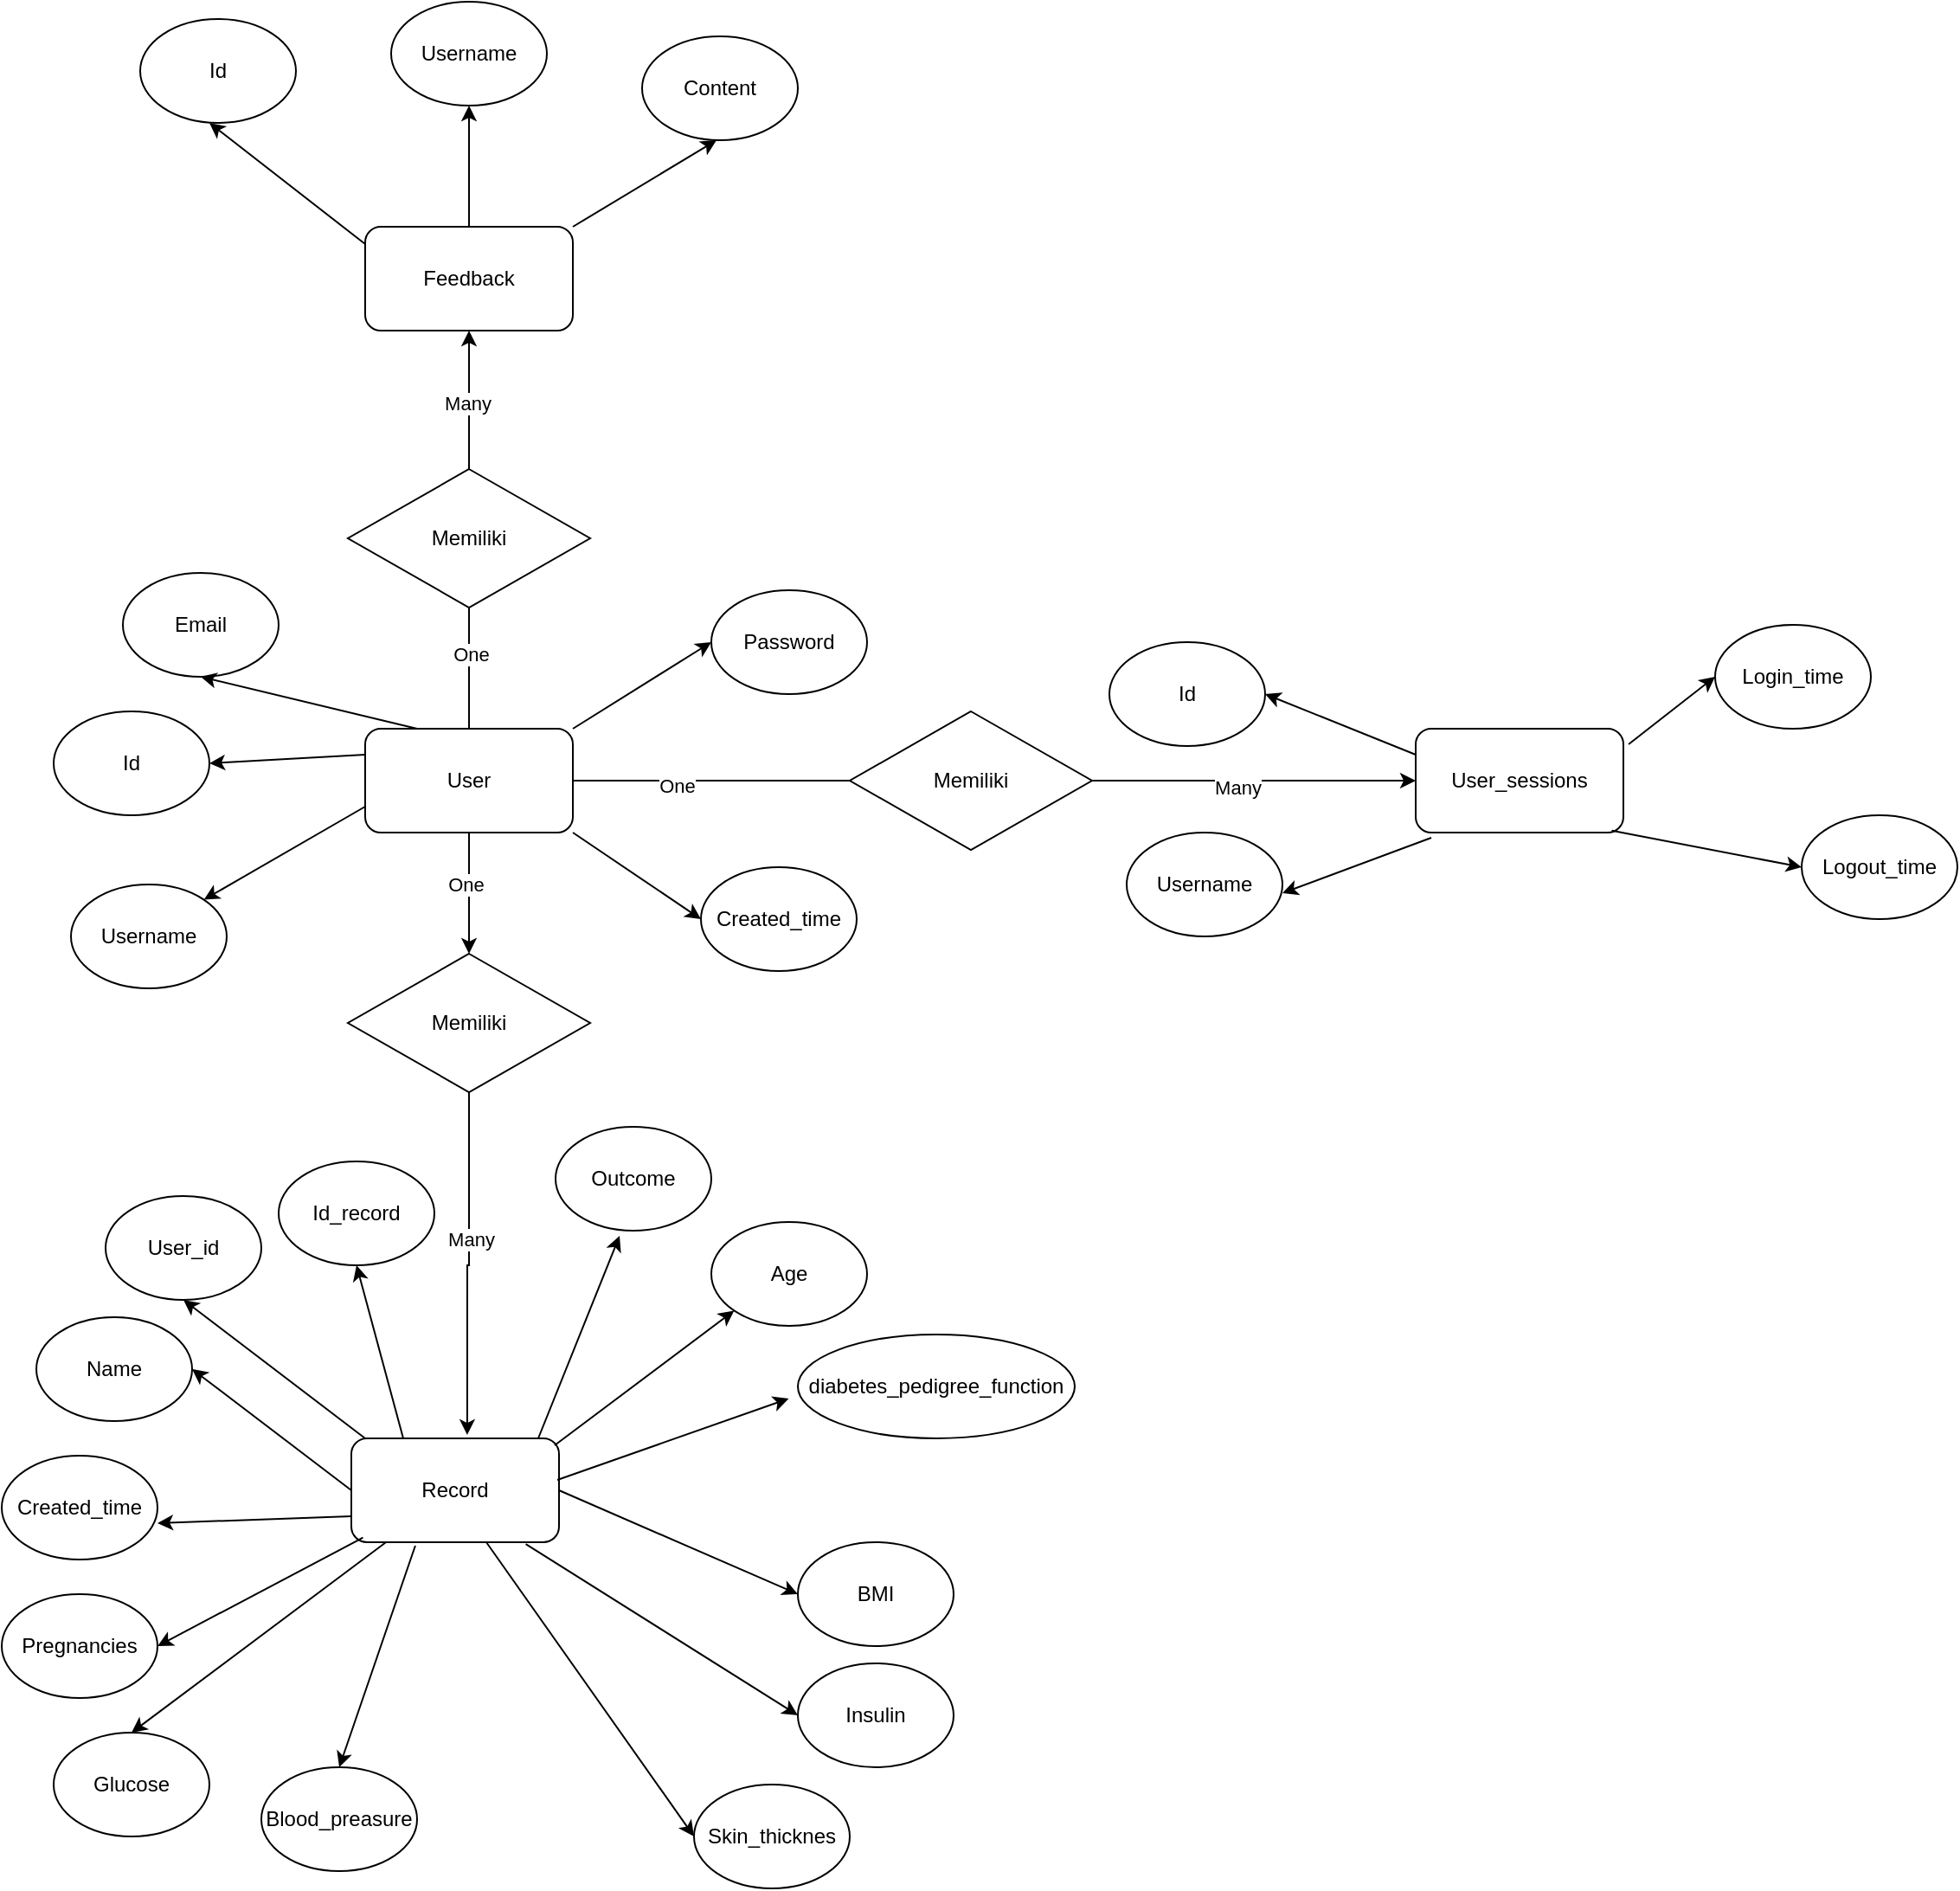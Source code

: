 <mxfile version="24.8.8">
  <diagram name="Halaman-1" id="yCeZIf33RuvgnnRn0OOJ">
    <mxGraphModel dx="1257" dy="1841" grid="1" gridSize="10" guides="1" tooltips="1" connect="1" arrows="1" fold="1" page="1" pageScale="1" pageWidth="827" pageHeight="1169" math="0" shadow="0">
      <root>
        <mxCell id="0" />
        <mxCell id="1" parent="0" />
        <mxCell id="eAqW4qceoCShrAzxz8Au-52" style="edgeStyle=orthogonalEdgeStyle;rounded=0;orthogonalLoop=1;jettySize=auto;html=1;" edge="1" parent="1" source="2QcQP3i8J23QkG2XGEO6-3" target="eAqW4qceoCShrAzxz8Au-51">
          <mxGeometry relative="1" as="geometry" />
        </mxCell>
        <mxCell id="eAqW4qceoCShrAzxz8Au-54" value="One" style="edgeLabel;html=1;align=center;verticalAlign=middle;resizable=0;points=[];" vertex="1" connectable="0" parent="eAqW4qceoCShrAzxz8Au-52">
          <mxGeometry x="-0.143" y="-2" relative="1" as="geometry">
            <mxPoint as="offset" />
          </mxGeometry>
        </mxCell>
        <mxCell id="eAqW4qceoCShrAzxz8Au-56" style="edgeStyle=orthogonalEdgeStyle;rounded=0;orthogonalLoop=1;jettySize=auto;html=1;entryX=0;entryY=0.5;entryDx=0;entryDy=0;" edge="1" parent="1" source="2QcQP3i8J23QkG2XGEO6-3" target="eAqW4qceoCShrAzxz8Au-32">
          <mxGeometry relative="1" as="geometry" />
        </mxCell>
        <mxCell id="eAqW4qceoCShrAzxz8Au-58" value="One" style="edgeLabel;html=1;align=center;verticalAlign=middle;resizable=0;points=[];" vertex="1" connectable="0" parent="eAqW4qceoCShrAzxz8Au-56">
          <mxGeometry x="-0.753" y="-3" relative="1" as="geometry">
            <mxPoint as="offset" />
          </mxGeometry>
        </mxCell>
        <mxCell id="eAqW4qceoCShrAzxz8Au-59" value="Many" style="edgeLabel;html=1;align=center;verticalAlign=middle;resizable=0;points=[];" vertex="1" connectable="0" parent="eAqW4qceoCShrAzxz8Au-56">
          <mxGeometry x="0.575" y="-4" relative="1" as="geometry">
            <mxPoint as="offset" />
          </mxGeometry>
        </mxCell>
        <mxCell id="eAqW4qceoCShrAzxz8Au-61" style="edgeStyle=orthogonalEdgeStyle;rounded=0;orthogonalLoop=1;jettySize=auto;html=1;" edge="1" parent="1" source="2QcQP3i8J23QkG2XGEO6-3" target="eAqW4qceoCShrAzxz8Au-41">
          <mxGeometry relative="1" as="geometry" />
        </mxCell>
        <mxCell id="eAqW4qceoCShrAzxz8Au-62" value="One" style="edgeLabel;html=1;align=center;verticalAlign=middle;resizable=0;points=[];" vertex="1" connectable="0" parent="eAqW4qceoCShrAzxz8Au-61">
          <mxGeometry x="-0.626" y="-1" relative="1" as="geometry">
            <mxPoint as="offset" />
          </mxGeometry>
        </mxCell>
        <mxCell id="eAqW4qceoCShrAzxz8Au-63" value="Many" style="edgeLabel;html=1;align=center;verticalAlign=middle;resizable=0;points=[];" vertex="1" connectable="0" parent="eAqW4qceoCShrAzxz8Au-61">
          <mxGeometry x="0.635" y="1" relative="1" as="geometry">
            <mxPoint as="offset" />
          </mxGeometry>
        </mxCell>
        <mxCell id="2QcQP3i8J23QkG2XGEO6-3" value="User" style="rounded=1;whiteSpace=wrap;html=1;" parent="1" vertex="1">
          <mxGeometry x="220" y="230" width="120" height="60" as="geometry" />
        </mxCell>
        <mxCell id="2QcQP3i8J23QkG2XGEO6-4" value="Id" style="ellipse;whiteSpace=wrap;html=1;" parent="1" vertex="1">
          <mxGeometry x="40" y="220" width="90" height="60" as="geometry" />
        </mxCell>
        <mxCell id="2QcQP3i8J23QkG2XGEO6-5" value="Username" style="ellipse;whiteSpace=wrap;html=1;" parent="1" vertex="1">
          <mxGeometry x="50" y="320" width="90" height="60" as="geometry" />
        </mxCell>
        <mxCell id="2QcQP3i8J23QkG2XGEO6-6" value="Password" style="ellipse;whiteSpace=wrap;html=1;" parent="1" vertex="1">
          <mxGeometry x="420" y="150" width="90" height="60" as="geometry" />
        </mxCell>
        <mxCell id="2QcQP3i8J23QkG2XGEO6-7" value="Email" style="ellipse;whiteSpace=wrap;html=1;" parent="1" vertex="1">
          <mxGeometry x="80" y="140" width="90" height="60" as="geometry" />
        </mxCell>
        <mxCell id="2QcQP3i8J23QkG2XGEO6-11" value="" style="endArrow=classic;html=1;rounded=0;entryX=0;entryY=0.5;entryDx=0;entryDy=0;exitX=1;exitY=0;exitDx=0;exitDy=0;" parent="1" source="2QcQP3i8J23QkG2XGEO6-3" target="2QcQP3i8J23QkG2XGEO6-6" edge="1">
          <mxGeometry width="50" height="50" relative="1" as="geometry">
            <mxPoint x="350" y="230" as="sourcePoint" />
            <mxPoint x="440" y="310" as="targetPoint" />
          </mxGeometry>
        </mxCell>
        <mxCell id="2QcQP3i8J23QkG2XGEO6-12" value="" style="endArrow=classic;html=1;rounded=0;exitX=0.25;exitY=0;exitDx=0;exitDy=0;entryX=0.5;entryY=1;entryDx=0;entryDy=0;" parent="1" source="2QcQP3i8J23QkG2XGEO6-3" edge="1" target="2QcQP3i8J23QkG2XGEO6-7">
          <mxGeometry width="50" height="50" relative="1" as="geometry">
            <mxPoint x="184.5" y="240" as="sourcePoint" />
            <mxPoint x="184.5" y="170" as="targetPoint" />
          </mxGeometry>
        </mxCell>
        <mxCell id="2QcQP3i8J23QkG2XGEO6-13" value="" style="endArrow=classic;html=1;rounded=0;exitX=0;exitY=0.25;exitDx=0;exitDy=0;entryX=1;entryY=0.5;entryDx=0;entryDy=0;" parent="1" source="2QcQP3i8J23QkG2XGEO6-3" edge="1" target="2QcQP3i8J23QkG2XGEO6-4">
          <mxGeometry width="50" height="50" relative="1" as="geometry">
            <mxPoint x="215.5" y="280" as="sourcePoint" />
            <mxPoint x="150" y="220" as="targetPoint" />
          </mxGeometry>
        </mxCell>
        <mxCell id="2QcQP3i8J23QkG2XGEO6-14" value="" style="endArrow=classic;html=1;rounded=0;exitX=0;exitY=0.75;exitDx=0;exitDy=0;entryX=1;entryY=0;entryDx=0;entryDy=0;" parent="1" source="2QcQP3i8J23QkG2XGEO6-3" edge="1" target="2QcQP3i8J23QkG2XGEO6-5">
          <mxGeometry width="50" height="50" relative="1" as="geometry">
            <mxPoint x="210" y="330" as="sourcePoint" />
            <mxPoint x="140" y="305" as="targetPoint" />
          </mxGeometry>
        </mxCell>
        <mxCell id="eAqW4qceoCShrAzxz8Au-1" value="Created_time" style="ellipse;whiteSpace=wrap;html=1;" vertex="1" parent="1">
          <mxGeometry x="414" y="310" width="90" height="60" as="geometry" />
        </mxCell>
        <mxCell id="eAqW4qceoCShrAzxz8Au-2" value="" style="endArrow=classic;html=1;rounded=0;exitX=1;exitY=1;exitDx=0;exitDy=0;entryX=0;entryY=0.5;entryDx=0;entryDy=0;" edge="1" parent="1" source="2QcQP3i8J23QkG2XGEO6-3" target="eAqW4qceoCShrAzxz8Au-1">
          <mxGeometry width="50" height="50" relative="1" as="geometry">
            <mxPoint x="340" y="260" as="sourcePoint" />
            <mxPoint x="430" y="250" as="targetPoint" />
          </mxGeometry>
        </mxCell>
        <mxCell id="eAqW4qceoCShrAzxz8Au-4" value="Record" style="rounded=1;whiteSpace=wrap;html=1;" vertex="1" parent="1">
          <mxGeometry x="212" y="640" width="120" height="60" as="geometry" />
        </mxCell>
        <mxCell id="eAqW4qceoCShrAzxz8Au-5" value="Glucose" style="ellipse;whiteSpace=wrap;html=1;" vertex="1" parent="1">
          <mxGeometry x="40" y="810" width="90" height="60" as="geometry" />
        </mxCell>
        <mxCell id="eAqW4qceoCShrAzxz8Au-6" value="Blood_preasure" style="ellipse;whiteSpace=wrap;html=1;" vertex="1" parent="1">
          <mxGeometry x="160" y="830" width="90" height="60" as="geometry" />
        </mxCell>
        <mxCell id="eAqW4qceoCShrAzxz8Au-7" value="Pregnancies" style="ellipse;whiteSpace=wrap;html=1;" vertex="1" parent="1">
          <mxGeometry x="10" y="730" width="90" height="60" as="geometry" />
        </mxCell>
        <mxCell id="eAqW4qceoCShrAzxz8Au-8" value="Created_time" style="ellipse;whiteSpace=wrap;html=1;" vertex="1" parent="1">
          <mxGeometry x="10" y="650" width="90" height="60" as="geometry" />
        </mxCell>
        <mxCell id="eAqW4qceoCShrAzxz8Au-9" value="Name" style="ellipse;whiteSpace=wrap;html=1;" vertex="1" parent="1">
          <mxGeometry x="30" y="570" width="90" height="60" as="geometry" />
        </mxCell>
        <mxCell id="eAqW4qceoCShrAzxz8Au-10" value="User_id" style="ellipse;whiteSpace=wrap;html=1;" vertex="1" parent="1">
          <mxGeometry x="70" y="500" width="90" height="60" as="geometry" />
        </mxCell>
        <mxCell id="eAqW4qceoCShrAzxz8Au-11" value="Id_record" style="ellipse;whiteSpace=wrap;html=1;" vertex="1" parent="1">
          <mxGeometry x="170" y="480" width="90" height="60" as="geometry" />
        </mxCell>
        <mxCell id="eAqW4qceoCShrAzxz8Au-12" value="" style="endArrow=classic;html=1;rounded=0;exitX=0.25;exitY=0;exitDx=0;exitDy=0;entryX=0.5;entryY=1;entryDx=0;entryDy=0;" edge="1" parent="1" source="eAqW4qceoCShrAzxz8Au-4" target="eAqW4qceoCShrAzxz8Au-11">
          <mxGeometry width="50" height="50" relative="1" as="geometry">
            <mxPoint x="330" y="520" as="sourcePoint" />
            <mxPoint x="230" y="540" as="targetPoint" />
          </mxGeometry>
        </mxCell>
        <mxCell id="eAqW4qceoCShrAzxz8Au-13" value="" style="endArrow=classic;html=1;rounded=0;exitX=0.25;exitY=0;exitDx=0;exitDy=0;entryX=0.5;entryY=1;entryDx=0;entryDy=0;" edge="1" parent="1" target="eAqW4qceoCShrAzxz8Au-10">
          <mxGeometry width="50" height="50" relative="1" as="geometry">
            <mxPoint x="220" y="640" as="sourcePoint" />
            <mxPoint x="210" y="540" as="targetPoint" />
          </mxGeometry>
        </mxCell>
        <mxCell id="eAqW4qceoCShrAzxz8Au-14" value="" style="endArrow=classic;html=1;rounded=0;exitX=0;exitY=0.5;exitDx=0;exitDy=0;entryX=1;entryY=0.5;entryDx=0;entryDy=0;" edge="1" parent="1" source="eAqW4qceoCShrAzxz8Au-4" target="eAqW4qceoCShrAzxz8Au-9">
          <mxGeometry width="50" height="50" relative="1" as="geometry">
            <mxPoint x="205" y="680" as="sourcePoint" />
            <mxPoint x="120" y="600" as="targetPoint" />
          </mxGeometry>
        </mxCell>
        <mxCell id="eAqW4qceoCShrAzxz8Au-16" value="" style="endArrow=classic;html=1;rounded=0;exitX=0;exitY=0.75;exitDx=0;exitDy=0;entryX=1;entryY=0.65;entryDx=0;entryDy=0;entryPerimeter=0;" edge="1" parent="1" source="eAqW4qceoCShrAzxz8Au-4" target="eAqW4qceoCShrAzxz8Au-8">
          <mxGeometry width="50" height="50" relative="1" as="geometry">
            <mxPoint x="200" y="715" as="sourcePoint" />
            <mxPoint x="110" y="645" as="targetPoint" />
          </mxGeometry>
        </mxCell>
        <mxCell id="eAqW4qceoCShrAzxz8Au-17" value="" style="endArrow=classic;html=1;rounded=0;exitX=0.056;exitY=0.956;exitDx=0;exitDy=0;entryX=1;entryY=0.5;entryDx=0;entryDy=0;exitPerimeter=0;" edge="1" parent="1" source="eAqW4qceoCShrAzxz8Au-4" target="eAqW4qceoCShrAzxz8Au-7">
          <mxGeometry width="50" height="50" relative="1" as="geometry">
            <mxPoint x="220" y="695" as="sourcePoint" />
            <mxPoint x="110" y="699" as="targetPoint" />
          </mxGeometry>
        </mxCell>
        <mxCell id="eAqW4qceoCShrAzxz8Au-18" value="" style="endArrow=classic;html=1;rounded=0;exitX=0.167;exitY=1;exitDx=0;exitDy=0;entryX=0.5;entryY=0;entryDx=0;entryDy=0;exitPerimeter=0;" edge="1" parent="1" source="eAqW4qceoCShrAzxz8Au-4" target="eAqW4qceoCShrAzxz8Au-5">
          <mxGeometry width="50" height="50" relative="1" as="geometry">
            <mxPoint x="230" y="705" as="sourcePoint" />
            <mxPoint x="110" y="770" as="targetPoint" />
          </mxGeometry>
        </mxCell>
        <mxCell id="eAqW4qceoCShrAzxz8Au-19" value="" style="endArrow=classic;html=1;rounded=0;exitX=0.308;exitY=1.033;exitDx=0;exitDy=0;entryX=0.5;entryY=0;entryDx=0;entryDy=0;exitPerimeter=0;" edge="1" parent="1" source="eAqW4qceoCShrAzxz8Au-4" target="eAqW4qceoCShrAzxz8Au-6">
          <mxGeometry width="50" height="50" relative="1" as="geometry">
            <mxPoint x="240" y="715" as="sourcePoint" />
            <mxPoint x="95" y="820" as="targetPoint" />
          </mxGeometry>
        </mxCell>
        <mxCell id="eAqW4qceoCShrAzxz8Au-20" value="Skin_thicknes" style="ellipse;whiteSpace=wrap;html=1;" vertex="1" parent="1">
          <mxGeometry x="410" y="840" width="90" height="60" as="geometry" />
        </mxCell>
        <mxCell id="eAqW4qceoCShrAzxz8Au-21" value="Insulin" style="ellipse;whiteSpace=wrap;html=1;" vertex="1" parent="1">
          <mxGeometry x="470" y="770" width="90" height="60" as="geometry" />
        </mxCell>
        <mxCell id="eAqW4qceoCShrAzxz8Au-22" value="BMI" style="ellipse;whiteSpace=wrap;html=1;" vertex="1" parent="1">
          <mxGeometry x="470" y="700" width="90" height="60" as="geometry" />
        </mxCell>
        <mxCell id="eAqW4qceoCShrAzxz8Au-23" value="diabetes_pedigree_function" style="ellipse;whiteSpace=wrap;html=1;" vertex="1" parent="1">
          <mxGeometry x="470" y="580" width="160" height="60" as="geometry" />
        </mxCell>
        <mxCell id="eAqW4qceoCShrAzxz8Au-24" value="Age" style="ellipse;whiteSpace=wrap;html=1;" vertex="1" parent="1">
          <mxGeometry x="420" y="515" width="90" height="60" as="geometry" />
        </mxCell>
        <mxCell id="eAqW4qceoCShrAzxz8Au-25" value="Outcome" style="ellipse;whiteSpace=wrap;html=1;" vertex="1" parent="1">
          <mxGeometry x="330" y="460" width="90" height="60" as="geometry" />
        </mxCell>
        <mxCell id="eAqW4qceoCShrAzxz8Au-26" value="" style="endArrow=classic;html=1;rounded=0;exitX=0.25;exitY=0;exitDx=0;exitDy=0;entryX=0.411;entryY=1.05;entryDx=0;entryDy=0;entryPerimeter=0;" edge="1" parent="1" target="eAqW4qceoCShrAzxz8Au-25">
          <mxGeometry width="50" height="50" relative="1" as="geometry">
            <mxPoint x="320" y="640" as="sourcePoint" />
            <mxPoint x="310" y="540" as="targetPoint" />
          </mxGeometry>
        </mxCell>
        <mxCell id="eAqW4qceoCShrAzxz8Au-27" value="" style="endArrow=classic;html=1;rounded=0;exitX=0.979;exitY=0.067;exitDx=0;exitDy=0;entryX=0;entryY=1;entryDx=0;entryDy=0;exitPerimeter=0;" edge="1" parent="1" source="eAqW4qceoCShrAzxz8Au-4" target="eAqW4qceoCShrAzxz8Au-24">
          <mxGeometry width="50" height="50" relative="1" as="geometry">
            <mxPoint x="330" y="650" as="sourcePoint" />
            <mxPoint x="377" y="533" as="targetPoint" />
          </mxGeometry>
        </mxCell>
        <mxCell id="eAqW4qceoCShrAzxz8Au-28" value="" style="endArrow=classic;html=1;rounded=0;exitX=0.992;exitY=0.4;exitDx=0;exitDy=0;entryX=-0.033;entryY=0.617;entryDx=0;entryDy=0;entryPerimeter=0;exitPerimeter=0;" edge="1" parent="1" source="eAqW4qceoCShrAzxz8Au-4" target="eAqW4qceoCShrAzxz8Au-23">
          <mxGeometry width="50" height="50" relative="1" as="geometry">
            <mxPoint x="340" y="660" as="sourcePoint" />
            <mxPoint x="443" y="576" as="targetPoint" />
          </mxGeometry>
        </mxCell>
        <mxCell id="eAqW4qceoCShrAzxz8Au-29" value="" style="endArrow=classic;html=1;rounded=0;exitX=1;exitY=0.5;exitDx=0;exitDy=0;entryX=0;entryY=0.5;entryDx=0;entryDy=0;" edge="1" parent="1" source="eAqW4qceoCShrAzxz8Au-4" target="eAqW4qceoCShrAzxz8Au-22">
          <mxGeometry width="50" height="50" relative="1" as="geometry">
            <mxPoint x="350" y="670" as="sourcePoint" />
            <mxPoint x="477" y="627" as="targetPoint" />
          </mxGeometry>
        </mxCell>
        <mxCell id="eAqW4qceoCShrAzxz8Au-30" value="" style="endArrow=classic;html=1;rounded=0;exitX=0.84;exitY=1.017;exitDx=0;exitDy=0;entryX=0;entryY=0.5;entryDx=0;entryDy=0;exitPerimeter=0;" edge="1" parent="1" source="eAqW4qceoCShrAzxz8Au-4" target="eAqW4qceoCShrAzxz8Au-21">
          <mxGeometry width="50" height="50" relative="1" as="geometry">
            <mxPoint x="330" y="700" as="sourcePoint" />
            <mxPoint x="450" y="760" as="targetPoint" />
          </mxGeometry>
        </mxCell>
        <mxCell id="eAqW4qceoCShrAzxz8Au-31" value="" style="endArrow=classic;html=1;rounded=0;exitX=0.25;exitY=0;exitDx=0;exitDy=0;entryX=0;entryY=0.5;entryDx=0;entryDy=0;" edge="1" parent="1" target="eAqW4qceoCShrAzxz8Au-20">
          <mxGeometry width="50" height="50" relative="1" as="geometry">
            <mxPoint x="290" y="700" as="sourcePoint" />
            <mxPoint x="430" y="800" as="targetPoint" />
          </mxGeometry>
        </mxCell>
        <mxCell id="eAqW4qceoCShrAzxz8Au-32" value="User_sessions" style="rounded=1;whiteSpace=wrap;html=1;" vertex="1" parent="1">
          <mxGeometry x="827" y="230" width="120" height="60" as="geometry" />
        </mxCell>
        <mxCell id="eAqW4qceoCShrAzxz8Au-33" value="Id" style="ellipse;whiteSpace=wrap;html=1;" vertex="1" parent="1">
          <mxGeometry x="650" y="180" width="90" height="60" as="geometry" />
        </mxCell>
        <mxCell id="eAqW4qceoCShrAzxz8Au-34" value="Username" style="ellipse;whiteSpace=wrap;html=1;" vertex="1" parent="1">
          <mxGeometry x="660" y="290" width="90" height="60" as="geometry" />
        </mxCell>
        <mxCell id="eAqW4qceoCShrAzxz8Au-35" value="Login_time" style="ellipse;whiteSpace=wrap;html=1;" vertex="1" parent="1">
          <mxGeometry x="1000" y="170" width="90" height="60" as="geometry" />
        </mxCell>
        <mxCell id="eAqW4qceoCShrAzxz8Au-36" value="Logout_time" style="ellipse;whiteSpace=wrap;html=1;" vertex="1" parent="1">
          <mxGeometry x="1050" y="280" width="90" height="60" as="geometry" />
        </mxCell>
        <mxCell id="eAqW4qceoCShrAzxz8Au-37" value="" style="endArrow=classic;html=1;rounded=0;entryX=1;entryY=0.5;entryDx=0;entryDy=0;exitX=0;exitY=0.25;exitDx=0;exitDy=0;" edge="1" parent="1" source="eAqW4qceoCShrAzxz8Au-32" target="eAqW4qceoCShrAzxz8Au-33">
          <mxGeometry width="50" height="50" relative="1" as="geometry">
            <mxPoint x="750" y="160" as="sourcePoint" />
            <mxPoint x="830" y="110" as="targetPoint" />
          </mxGeometry>
        </mxCell>
        <mxCell id="eAqW4qceoCShrAzxz8Au-38" value="" style="endArrow=classic;html=1;rounded=0;entryX=1;entryY=0.5;entryDx=0;entryDy=0;exitX=0.075;exitY=1.05;exitDx=0;exitDy=0;exitPerimeter=0;" edge="1" parent="1" source="eAqW4qceoCShrAzxz8Au-32">
          <mxGeometry width="50" height="50" relative="1" as="geometry">
            <mxPoint x="820" y="350" as="sourcePoint" />
            <mxPoint x="750" y="325" as="targetPoint" />
          </mxGeometry>
        </mxCell>
        <mxCell id="eAqW4qceoCShrAzxz8Au-39" value="" style="endArrow=classic;html=1;rounded=0;entryX=0;entryY=0.5;entryDx=0;entryDy=0;exitX=1.025;exitY=0.15;exitDx=0;exitDy=0;exitPerimeter=0;" edge="1" parent="1" source="eAqW4qceoCShrAzxz8Au-32" target="eAqW4qceoCShrAzxz8Au-35">
          <mxGeometry width="50" height="50" relative="1" as="geometry">
            <mxPoint x="940" y="170" as="sourcePoint" />
            <mxPoint x="870" y="145" as="targetPoint" />
          </mxGeometry>
        </mxCell>
        <mxCell id="eAqW4qceoCShrAzxz8Au-40" value="" style="endArrow=classic;html=1;rounded=0;entryX=0;entryY=0.5;entryDx=0;entryDy=0;exitX=0.944;exitY=0.981;exitDx=0;exitDy=0;exitPerimeter=0;" edge="1" parent="1" source="eAqW4qceoCShrAzxz8Au-32" target="eAqW4qceoCShrAzxz8Au-36">
          <mxGeometry width="50" height="50" relative="1" as="geometry">
            <mxPoint x="920" y="280" as="sourcePoint" />
            <mxPoint x="987" y="251" as="targetPoint" />
          </mxGeometry>
        </mxCell>
        <mxCell id="eAqW4qceoCShrAzxz8Au-41" value="Feedback" style="rounded=1;whiteSpace=wrap;html=1;" vertex="1" parent="1">
          <mxGeometry x="220" y="-60" width="120" height="60" as="geometry" />
        </mxCell>
        <mxCell id="eAqW4qceoCShrAzxz8Au-42" value="Id" style="ellipse;whiteSpace=wrap;html=1;" vertex="1" parent="1">
          <mxGeometry x="90" y="-180" width="90" height="60" as="geometry" />
        </mxCell>
        <mxCell id="eAqW4qceoCShrAzxz8Au-44" value="Content" style="ellipse;whiteSpace=wrap;html=1;" vertex="1" parent="1">
          <mxGeometry x="380" y="-170" width="90" height="60" as="geometry" />
        </mxCell>
        <mxCell id="eAqW4qceoCShrAzxz8Au-45" value="Username" style="ellipse;whiteSpace=wrap;html=1;" vertex="1" parent="1">
          <mxGeometry x="235" y="-190" width="90" height="60" as="geometry" />
        </mxCell>
        <mxCell id="eAqW4qceoCShrAzxz8Au-47" value="" style="endArrow=classic;html=1;rounded=0;exitX=0;exitY=0.5;exitDx=0;exitDy=0;entryX=1;entryY=0.5;entryDx=0;entryDy=0;" edge="1" parent="1">
          <mxGeometry width="50" height="50" relative="1" as="geometry">
            <mxPoint x="220" y="-50" as="sourcePoint" />
            <mxPoint x="130" y="-120" as="targetPoint" />
          </mxGeometry>
        </mxCell>
        <mxCell id="eAqW4qceoCShrAzxz8Au-48" value="" style="endArrow=classic;html=1;rounded=0;exitX=0.5;exitY=0;exitDx=0;exitDy=0;entryX=0.5;entryY=1;entryDx=0;entryDy=0;" edge="1" parent="1" source="eAqW4qceoCShrAzxz8Au-41" target="eAqW4qceoCShrAzxz8Au-45">
          <mxGeometry width="50" height="50" relative="1" as="geometry">
            <mxPoint x="250" y="-60" as="sourcePoint" />
            <mxPoint x="240" y="-160" as="targetPoint" />
          </mxGeometry>
        </mxCell>
        <mxCell id="eAqW4qceoCShrAzxz8Au-50" value="" style="endArrow=classic;html=1;rounded=0;exitX=1;exitY=0;exitDx=0;exitDy=0;entryX=0;entryY=1;entryDx=0;entryDy=0;" edge="1" parent="1" source="eAqW4qceoCShrAzxz8Au-41">
          <mxGeometry width="50" height="50" relative="1" as="geometry">
            <mxPoint x="320" y="-26" as="sourcePoint" />
            <mxPoint x="423" y="-110" as="targetPoint" />
          </mxGeometry>
        </mxCell>
        <mxCell id="eAqW4qceoCShrAzxz8Au-53" style="edgeStyle=orthogonalEdgeStyle;rounded=0;orthogonalLoop=1;jettySize=auto;html=1;entryX=0.558;entryY=-0.033;entryDx=0;entryDy=0;entryPerimeter=0;" edge="1" parent="1" source="eAqW4qceoCShrAzxz8Au-51" target="eAqW4qceoCShrAzxz8Au-4">
          <mxGeometry relative="1" as="geometry">
            <mxPoint x="280" y="630" as="targetPoint" />
          </mxGeometry>
        </mxCell>
        <mxCell id="eAqW4qceoCShrAzxz8Au-55" value="Many" style="edgeLabel;html=1;align=center;verticalAlign=middle;resizable=0;points=[];" vertex="1" connectable="0" parent="eAqW4qceoCShrAzxz8Au-53">
          <mxGeometry x="-0.144" y="1" relative="1" as="geometry">
            <mxPoint as="offset" />
          </mxGeometry>
        </mxCell>
        <mxCell id="eAqW4qceoCShrAzxz8Au-51" value="Memiliki" style="rhombus;whiteSpace=wrap;html=1;" vertex="1" parent="1">
          <mxGeometry x="210" y="360" width="140" height="80" as="geometry" />
        </mxCell>
        <mxCell id="eAqW4qceoCShrAzxz8Au-57" value="Memiliki" style="rhombus;whiteSpace=wrap;html=1;" vertex="1" parent="1">
          <mxGeometry x="500" y="220" width="140" height="80" as="geometry" />
        </mxCell>
        <mxCell id="eAqW4qceoCShrAzxz8Au-60" value="Memiliki" style="rhombus;whiteSpace=wrap;html=1;" vertex="1" parent="1">
          <mxGeometry x="210" y="80" width="140" height="80" as="geometry" />
        </mxCell>
      </root>
    </mxGraphModel>
  </diagram>
</mxfile>
